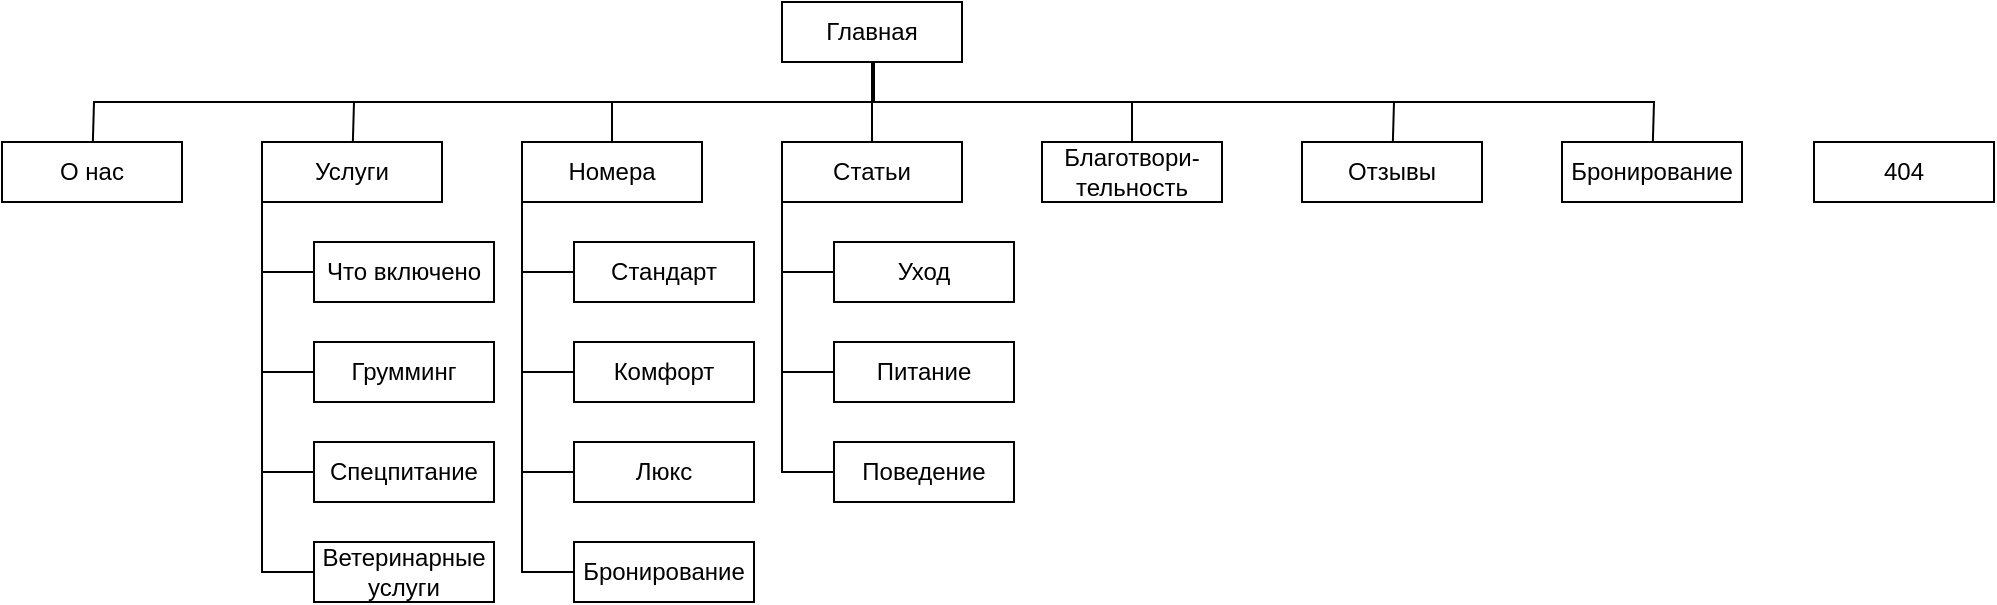 <mxfile version="26.2.14">
  <diagram name="Страница — 1" id="ZcDoEtynkYB_oe8wxC-U">
    <mxGraphModel dx="2108" dy="569" grid="1" gridSize="10" guides="1" tooltips="1" connect="1" arrows="1" fold="1" page="1" pageScale="1" pageWidth="827" pageHeight="1169" math="0" shadow="0">
      <root>
        <mxCell id="0" />
        <mxCell id="1" parent="0" />
        <mxCell id="LaRmLQS7ZJh0L9k7J_2K-1" value="Главная" style="rounded=0;whiteSpace=wrap;html=1;" parent="1" vertex="1">
          <mxGeometry x="374" y="30" width="90" height="30" as="geometry" />
        </mxCell>
        <mxCell id="LaRmLQS7ZJh0L9k7J_2K-2" value="Благотвори-тельность" style="rounded=0;whiteSpace=wrap;html=1;" parent="1" vertex="1">
          <mxGeometry x="504" y="100" width="90" height="30" as="geometry" />
        </mxCell>
        <mxCell id="LaRmLQS7ZJh0L9k7J_2K-3" value="О нас" style="rounded=0;whiteSpace=wrap;html=1;" parent="1" vertex="1">
          <mxGeometry x="-16" y="100" width="90" height="30" as="geometry" />
        </mxCell>
        <mxCell id="LaRmLQS7ZJh0L9k7J_2K-4" value="Услуги" style="rounded=0;whiteSpace=wrap;html=1;" parent="1" vertex="1">
          <mxGeometry x="114" y="100" width="90" height="30" as="geometry" />
        </mxCell>
        <mxCell id="LaRmLQS7ZJh0L9k7J_2K-5" value="Номера" style="rounded=0;whiteSpace=wrap;html=1;" parent="1" vertex="1">
          <mxGeometry x="244" y="100" width="90" height="30" as="geometry" />
        </mxCell>
        <mxCell id="LaRmLQS7ZJh0L9k7J_2K-6" value="Статьи" style="rounded=0;whiteSpace=wrap;html=1;" parent="1" vertex="1">
          <mxGeometry x="374" y="100" width="90" height="30" as="geometry" />
        </mxCell>
        <mxCell id="LaRmLQS7ZJh0L9k7J_2K-7" value="Отзывы" style="rounded=0;whiteSpace=wrap;html=1;" parent="1" vertex="1">
          <mxGeometry x="634" y="100" width="90" height="30" as="geometry" />
        </mxCell>
        <mxCell id="2pTWfdNi9-YRNTpME1s7-1" value="Уход" style="rounded=0;whiteSpace=wrap;html=1;" parent="1" vertex="1">
          <mxGeometry x="400" y="150" width="90" height="30" as="geometry" />
        </mxCell>
        <mxCell id="2pTWfdNi9-YRNTpME1s7-2" value="Питание" style="rounded=0;whiteSpace=wrap;html=1;" parent="1" vertex="1">
          <mxGeometry x="400" y="200" width="90" height="30" as="geometry" />
        </mxCell>
        <mxCell id="2pTWfdNi9-YRNTpME1s7-3" value="Поведение" style="rounded=0;whiteSpace=wrap;html=1;" parent="1" vertex="1">
          <mxGeometry x="400" y="250" width="90" height="30" as="geometry" />
        </mxCell>
        <mxCell id="qJ2B5Wl7y4MZycTSyxRV-1" value="Стандарт" style="rounded=0;whiteSpace=wrap;html=1;" vertex="1" parent="1">
          <mxGeometry x="270" y="150" width="90" height="30" as="geometry" />
        </mxCell>
        <mxCell id="qJ2B5Wl7y4MZycTSyxRV-2" value="Комфорт" style="rounded=0;whiteSpace=wrap;html=1;" vertex="1" parent="1">
          <mxGeometry x="270" y="200" width="90" height="30" as="geometry" />
        </mxCell>
        <mxCell id="qJ2B5Wl7y4MZycTSyxRV-3" value="Люкс" style="rounded=0;whiteSpace=wrap;html=1;" vertex="1" parent="1">
          <mxGeometry x="270" y="250" width="90" height="30" as="geometry" />
        </mxCell>
        <mxCell id="qJ2B5Wl7y4MZycTSyxRV-5" value="Бронирование" style="rounded=0;whiteSpace=wrap;html=1;" vertex="1" parent="1">
          <mxGeometry x="270" y="300" width="90" height="30" as="geometry" />
        </mxCell>
        <mxCell id="qJ2B5Wl7y4MZycTSyxRV-6" value="Бронирование" style="rounded=0;whiteSpace=wrap;html=1;" vertex="1" parent="1">
          <mxGeometry x="764" y="100" width="90" height="30" as="geometry" />
        </mxCell>
        <mxCell id="qJ2B5Wl7y4MZycTSyxRV-7" value="Грумминг" style="rounded=0;whiteSpace=wrap;html=1;" vertex="1" parent="1">
          <mxGeometry x="140" y="200" width="90" height="30" as="geometry" />
        </mxCell>
        <mxCell id="qJ2B5Wl7y4MZycTSyxRV-8" value="Спецпитание" style="rounded=0;whiteSpace=wrap;html=1;" vertex="1" parent="1">
          <mxGeometry x="140" y="250" width="90" height="30" as="geometry" />
        </mxCell>
        <mxCell id="qJ2B5Wl7y4MZycTSyxRV-9" value="Ветеринарные&lt;br&gt;услуги" style="rounded=0;whiteSpace=wrap;html=1;" vertex="1" parent="1">
          <mxGeometry x="140" y="300" width="90" height="30" as="geometry" />
        </mxCell>
        <mxCell id="qJ2B5Wl7y4MZycTSyxRV-10" value="Что включено" style="rounded=0;whiteSpace=wrap;html=1;" vertex="1" parent="1">
          <mxGeometry x="140" y="150" width="90" height="30" as="geometry" />
        </mxCell>
        <mxCell id="qJ2B5Wl7y4MZycTSyxRV-11" value="" style="endArrow=none;html=1;rounded=0;" edge="1" parent="1" source="LaRmLQS7ZJh0L9k7J_2K-6" target="LaRmLQS7ZJh0L9k7J_2K-1">
          <mxGeometry width="50" height="50" relative="1" as="geometry">
            <mxPoint x="520" y="260" as="sourcePoint" />
            <mxPoint x="570" y="210" as="targetPoint" />
          </mxGeometry>
        </mxCell>
        <mxCell id="qJ2B5Wl7y4MZycTSyxRV-12" value="" style="endArrow=none;html=1;rounded=0;" edge="1" parent="1" source="LaRmLQS7ZJh0L9k7J_2K-2" target="LaRmLQS7ZJh0L9k7J_2K-1">
          <mxGeometry width="50" height="50" relative="1" as="geometry">
            <mxPoint x="520" y="260" as="sourcePoint" />
            <mxPoint x="570" y="210" as="targetPoint" />
            <Array as="points">
              <mxPoint x="549" y="80" />
              <mxPoint x="419" y="80" />
            </Array>
          </mxGeometry>
        </mxCell>
        <mxCell id="qJ2B5Wl7y4MZycTSyxRV-13" value="" style="endArrow=none;html=1;rounded=0;" edge="1" parent="1" source="LaRmLQS7ZJh0L9k7J_2K-7">
          <mxGeometry width="50" height="50" relative="1" as="geometry">
            <mxPoint x="550" y="100" as="sourcePoint" />
            <mxPoint x="420" y="60" as="targetPoint" />
            <Array as="points">
              <mxPoint x="680" y="80" />
              <mxPoint x="420" y="80" />
            </Array>
          </mxGeometry>
        </mxCell>
        <mxCell id="qJ2B5Wl7y4MZycTSyxRV-15" value="" style="endArrow=none;html=1;rounded=0;" edge="1" parent="1" source="qJ2B5Wl7y4MZycTSyxRV-6">
          <mxGeometry width="50" height="50" relative="1" as="geometry">
            <mxPoint x="678" y="100" as="sourcePoint" />
            <mxPoint x="419" y="60" as="targetPoint" />
            <Array as="points">
              <mxPoint x="810" y="80" />
              <mxPoint x="419" y="80" />
            </Array>
          </mxGeometry>
        </mxCell>
        <mxCell id="qJ2B5Wl7y4MZycTSyxRV-16" value="" style="endArrow=none;html=1;rounded=0;" edge="1" parent="1" source="LaRmLQS7ZJh0L9k7J_2K-5" target="LaRmLQS7ZJh0L9k7J_2K-1">
          <mxGeometry width="50" height="50" relative="1" as="geometry">
            <mxPoint x="520" y="260" as="sourcePoint" />
            <mxPoint x="570" y="210" as="targetPoint" />
            <Array as="points">
              <mxPoint x="289" y="80" />
              <mxPoint x="419" y="80" />
            </Array>
          </mxGeometry>
        </mxCell>
        <mxCell id="qJ2B5Wl7y4MZycTSyxRV-17" value="" style="endArrow=none;html=1;rounded=0;" edge="1" parent="1" source="LaRmLQS7ZJh0L9k7J_2K-4" target="LaRmLQS7ZJh0L9k7J_2K-1">
          <mxGeometry width="50" height="50" relative="1" as="geometry">
            <mxPoint x="204" y="100.005" as="sourcePoint" />
            <mxPoint x="374" y="54.235" as="targetPoint" />
            <Array as="points">
              <mxPoint x="160" y="80" />
              <mxPoint x="420" y="80" />
            </Array>
          </mxGeometry>
        </mxCell>
        <mxCell id="qJ2B5Wl7y4MZycTSyxRV-18" value="" style="endArrow=none;html=1;rounded=0;" edge="1" parent="1" source="LaRmLQS7ZJh0L9k7J_2K-3" target="LaRmLQS7ZJh0L9k7J_2K-1">
          <mxGeometry width="50" height="50" relative="1" as="geometry">
            <mxPoint x="520" y="260" as="sourcePoint" />
            <mxPoint x="570" y="210" as="targetPoint" />
            <Array as="points">
              <mxPoint x="30" y="80" />
              <mxPoint x="420" y="80" />
            </Array>
          </mxGeometry>
        </mxCell>
        <mxCell id="qJ2B5Wl7y4MZycTSyxRV-19" value="" style="endArrow=none;html=1;rounded=0;entryX=0;entryY=1;entryDx=0;entryDy=0;" edge="1" parent="1" source="qJ2B5Wl7y4MZycTSyxRV-9" target="LaRmLQS7ZJh0L9k7J_2K-4">
          <mxGeometry width="50" height="50" relative="1" as="geometry">
            <mxPoint x="520" y="260" as="sourcePoint" />
            <mxPoint x="570" y="210" as="targetPoint" />
            <Array as="points">
              <mxPoint x="114" y="315" />
            </Array>
          </mxGeometry>
        </mxCell>
        <mxCell id="qJ2B5Wl7y4MZycTSyxRV-20" value="" style="endArrow=none;html=1;rounded=0;entryX=0;entryY=1;entryDx=0;entryDy=0;" edge="1" parent="1" source="qJ2B5Wl7y4MZycTSyxRV-8" target="LaRmLQS7ZJh0L9k7J_2K-4">
          <mxGeometry width="50" height="50" relative="1" as="geometry">
            <mxPoint x="520" y="260" as="sourcePoint" />
            <mxPoint x="570" y="210" as="targetPoint" />
            <Array as="points">
              <mxPoint x="114" y="265" />
            </Array>
          </mxGeometry>
        </mxCell>
        <mxCell id="qJ2B5Wl7y4MZycTSyxRV-21" value="" style="endArrow=none;html=1;rounded=0;entryX=0;entryY=1;entryDx=0;entryDy=0;" edge="1" parent="1" source="qJ2B5Wl7y4MZycTSyxRV-7" target="LaRmLQS7ZJh0L9k7J_2K-4">
          <mxGeometry width="50" height="50" relative="1" as="geometry">
            <mxPoint x="520" y="260" as="sourcePoint" />
            <mxPoint x="570" y="210" as="targetPoint" />
            <Array as="points">
              <mxPoint x="114" y="215" />
            </Array>
          </mxGeometry>
        </mxCell>
        <mxCell id="qJ2B5Wl7y4MZycTSyxRV-22" value="" style="endArrow=none;html=1;rounded=0;entryX=0;entryY=1;entryDx=0;entryDy=0;" edge="1" parent="1" source="qJ2B5Wl7y4MZycTSyxRV-10" target="LaRmLQS7ZJh0L9k7J_2K-4">
          <mxGeometry width="50" height="50" relative="1" as="geometry">
            <mxPoint x="520" y="260" as="sourcePoint" />
            <mxPoint x="570" y="210" as="targetPoint" />
            <Array as="points">
              <mxPoint x="114" y="165" />
            </Array>
          </mxGeometry>
        </mxCell>
        <mxCell id="qJ2B5Wl7y4MZycTSyxRV-27" value="" style="endArrow=none;html=1;rounded=0;entryX=0;entryY=1;entryDx=0;entryDy=0;" edge="1" parent="1">
          <mxGeometry width="50" height="50" relative="1" as="geometry">
            <mxPoint x="270" y="315" as="sourcePoint" />
            <mxPoint x="244" y="130" as="targetPoint" />
            <Array as="points">
              <mxPoint x="244" y="315" />
            </Array>
          </mxGeometry>
        </mxCell>
        <mxCell id="qJ2B5Wl7y4MZycTSyxRV-28" value="" style="endArrow=none;html=1;rounded=0;entryX=0;entryY=1;entryDx=0;entryDy=0;" edge="1" parent="1">
          <mxGeometry width="50" height="50" relative="1" as="geometry">
            <mxPoint x="270" y="265" as="sourcePoint" />
            <mxPoint x="244" y="130" as="targetPoint" />
            <Array as="points">
              <mxPoint x="244" y="265" />
            </Array>
          </mxGeometry>
        </mxCell>
        <mxCell id="qJ2B5Wl7y4MZycTSyxRV-29" value="" style="endArrow=none;html=1;rounded=0;entryX=0;entryY=1;entryDx=0;entryDy=0;" edge="1" parent="1">
          <mxGeometry width="50" height="50" relative="1" as="geometry">
            <mxPoint x="270" y="215" as="sourcePoint" />
            <mxPoint x="244" y="130" as="targetPoint" />
            <Array as="points">
              <mxPoint x="244" y="215" />
            </Array>
          </mxGeometry>
        </mxCell>
        <mxCell id="qJ2B5Wl7y4MZycTSyxRV-30" value="" style="endArrow=none;html=1;rounded=0;entryX=0;entryY=1;entryDx=0;entryDy=0;" edge="1" parent="1">
          <mxGeometry width="50" height="50" relative="1" as="geometry">
            <mxPoint x="270" y="165" as="sourcePoint" />
            <mxPoint x="244" y="130" as="targetPoint" />
            <Array as="points">
              <mxPoint x="244" y="165" />
            </Array>
          </mxGeometry>
        </mxCell>
        <mxCell id="qJ2B5Wl7y4MZycTSyxRV-32" value="" style="endArrow=none;html=1;rounded=0;entryX=0;entryY=1;entryDx=0;entryDy=0;" edge="1" parent="1">
          <mxGeometry width="50" height="50" relative="1" as="geometry">
            <mxPoint x="400" y="265" as="sourcePoint" />
            <mxPoint x="374" y="130" as="targetPoint" />
            <Array as="points">
              <mxPoint x="374" y="265" />
            </Array>
          </mxGeometry>
        </mxCell>
        <mxCell id="qJ2B5Wl7y4MZycTSyxRV-33" value="" style="endArrow=none;html=1;rounded=0;entryX=0;entryY=1;entryDx=0;entryDy=0;" edge="1" parent="1">
          <mxGeometry width="50" height="50" relative="1" as="geometry">
            <mxPoint x="400" y="215" as="sourcePoint" />
            <mxPoint x="374" y="130" as="targetPoint" />
            <Array as="points">
              <mxPoint x="374" y="215" />
            </Array>
          </mxGeometry>
        </mxCell>
        <mxCell id="qJ2B5Wl7y4MZycTSyxRV-34" value="" style="endArrow=none;html=1;rounded=0;entryX=0;entryY=1;entryDx=0;entryDy=0;" edge="1" parent="1">
          <mxGeometry width="50" height="50" relative="1" as="geometry">
            <mxPoint x="400" y="165" as="sourcePoint" />
            <mxPoint x="374" y="130" as="targetPoint" />
            <Array as="points">
              <mxPoint x="374" y="165" />
            </Array>
          </mxGeometry>
        </mxCell>
        <mxCell id="qJ2B5Wl7y4MZycTSyxRV-35" value="404" style="rounded=0;whiteSpace=wrap;html=1;" vertex="1" parent="1">
          <mxGeometry x="890" y="100" width="90" height="30" as="geometry" />
        </mxCell>
      </root>
    </mxGraphModel>
  </diagram>
</mxfile>
